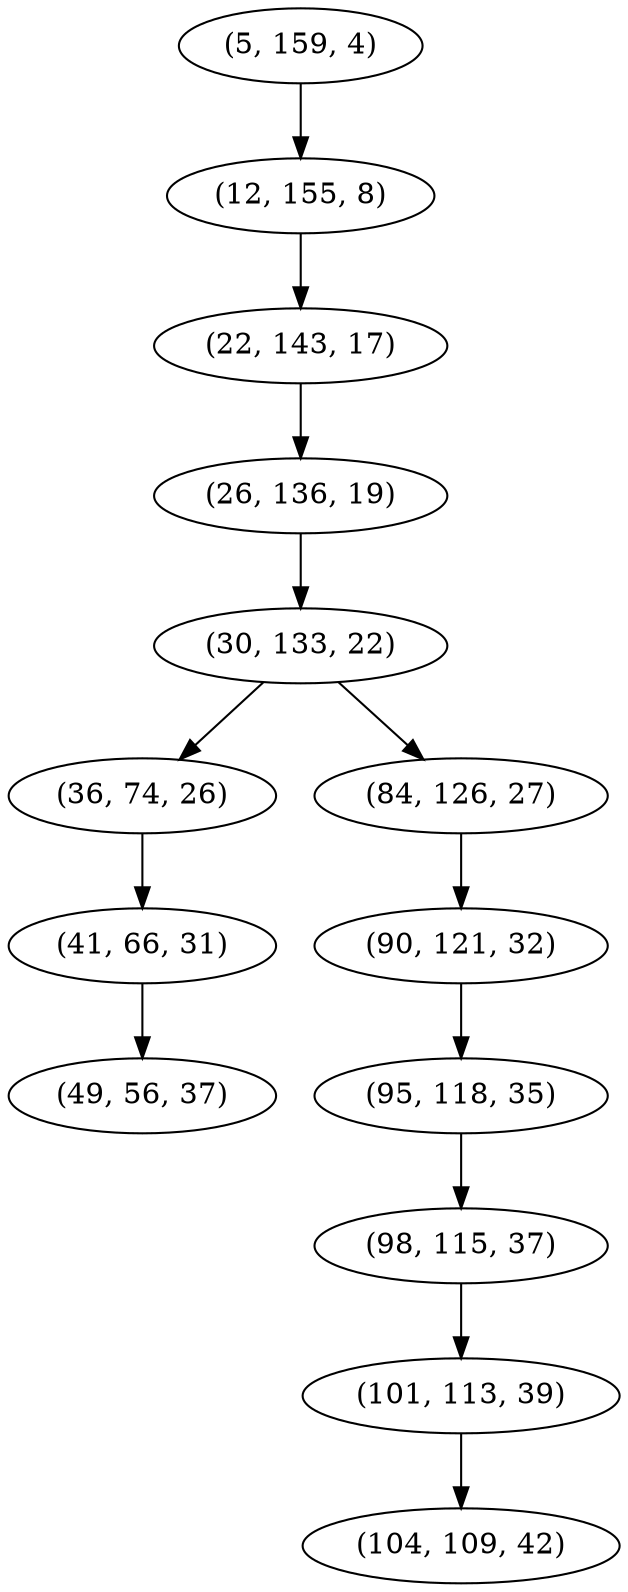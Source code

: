 digraph tree {
    "(5, 159, 4)";
    "(12, 155, 8)";
    "(22, 143, 17)";
    "(26, 136, 19)";
    "(30, 133, 22)";
    "(36, 74, 26)";
    "(41, 66, 31)";
    "(49, 56, 37)";
    "(84, 126, 27)";
    "(90, 121, 32)";
    "(95, 118, 35)";
    "(98, 115, 37)";
    "(101, 113, 39)";
    "(104, 109, 42)";
    "(5, 159, 4)" -> "(12, 155, 8)";
    "(12, 155, 8)" -> "(22, 143, 17)";
    "(22, 143, 17)" -> "(26, 136, 19)";
    "(26, 136, 19)" -> "(30, 133, 22)";
    "(30, 133, 22)" -> "(36, 74, 26)";
    "(30, 133, 22)" -> "(84, 126, 27)";
    "(36, 74, 26)" -> "(41, 66, 31)";
    "(41, 66, 31)" -> "(49, 56, 37)";
    "(84, 126, 27)" -> "(90, 121, 32)";
    "(90, 121, 32)" -> "(95, 118, 35)";
    "(95, 118, 35)" -> "(98, 115, 37)";
    "(98, 115, 37)" -> "(101, 113, 39)";
    "(101, 113, 39)" -> "(104, 109, 42)";
}
